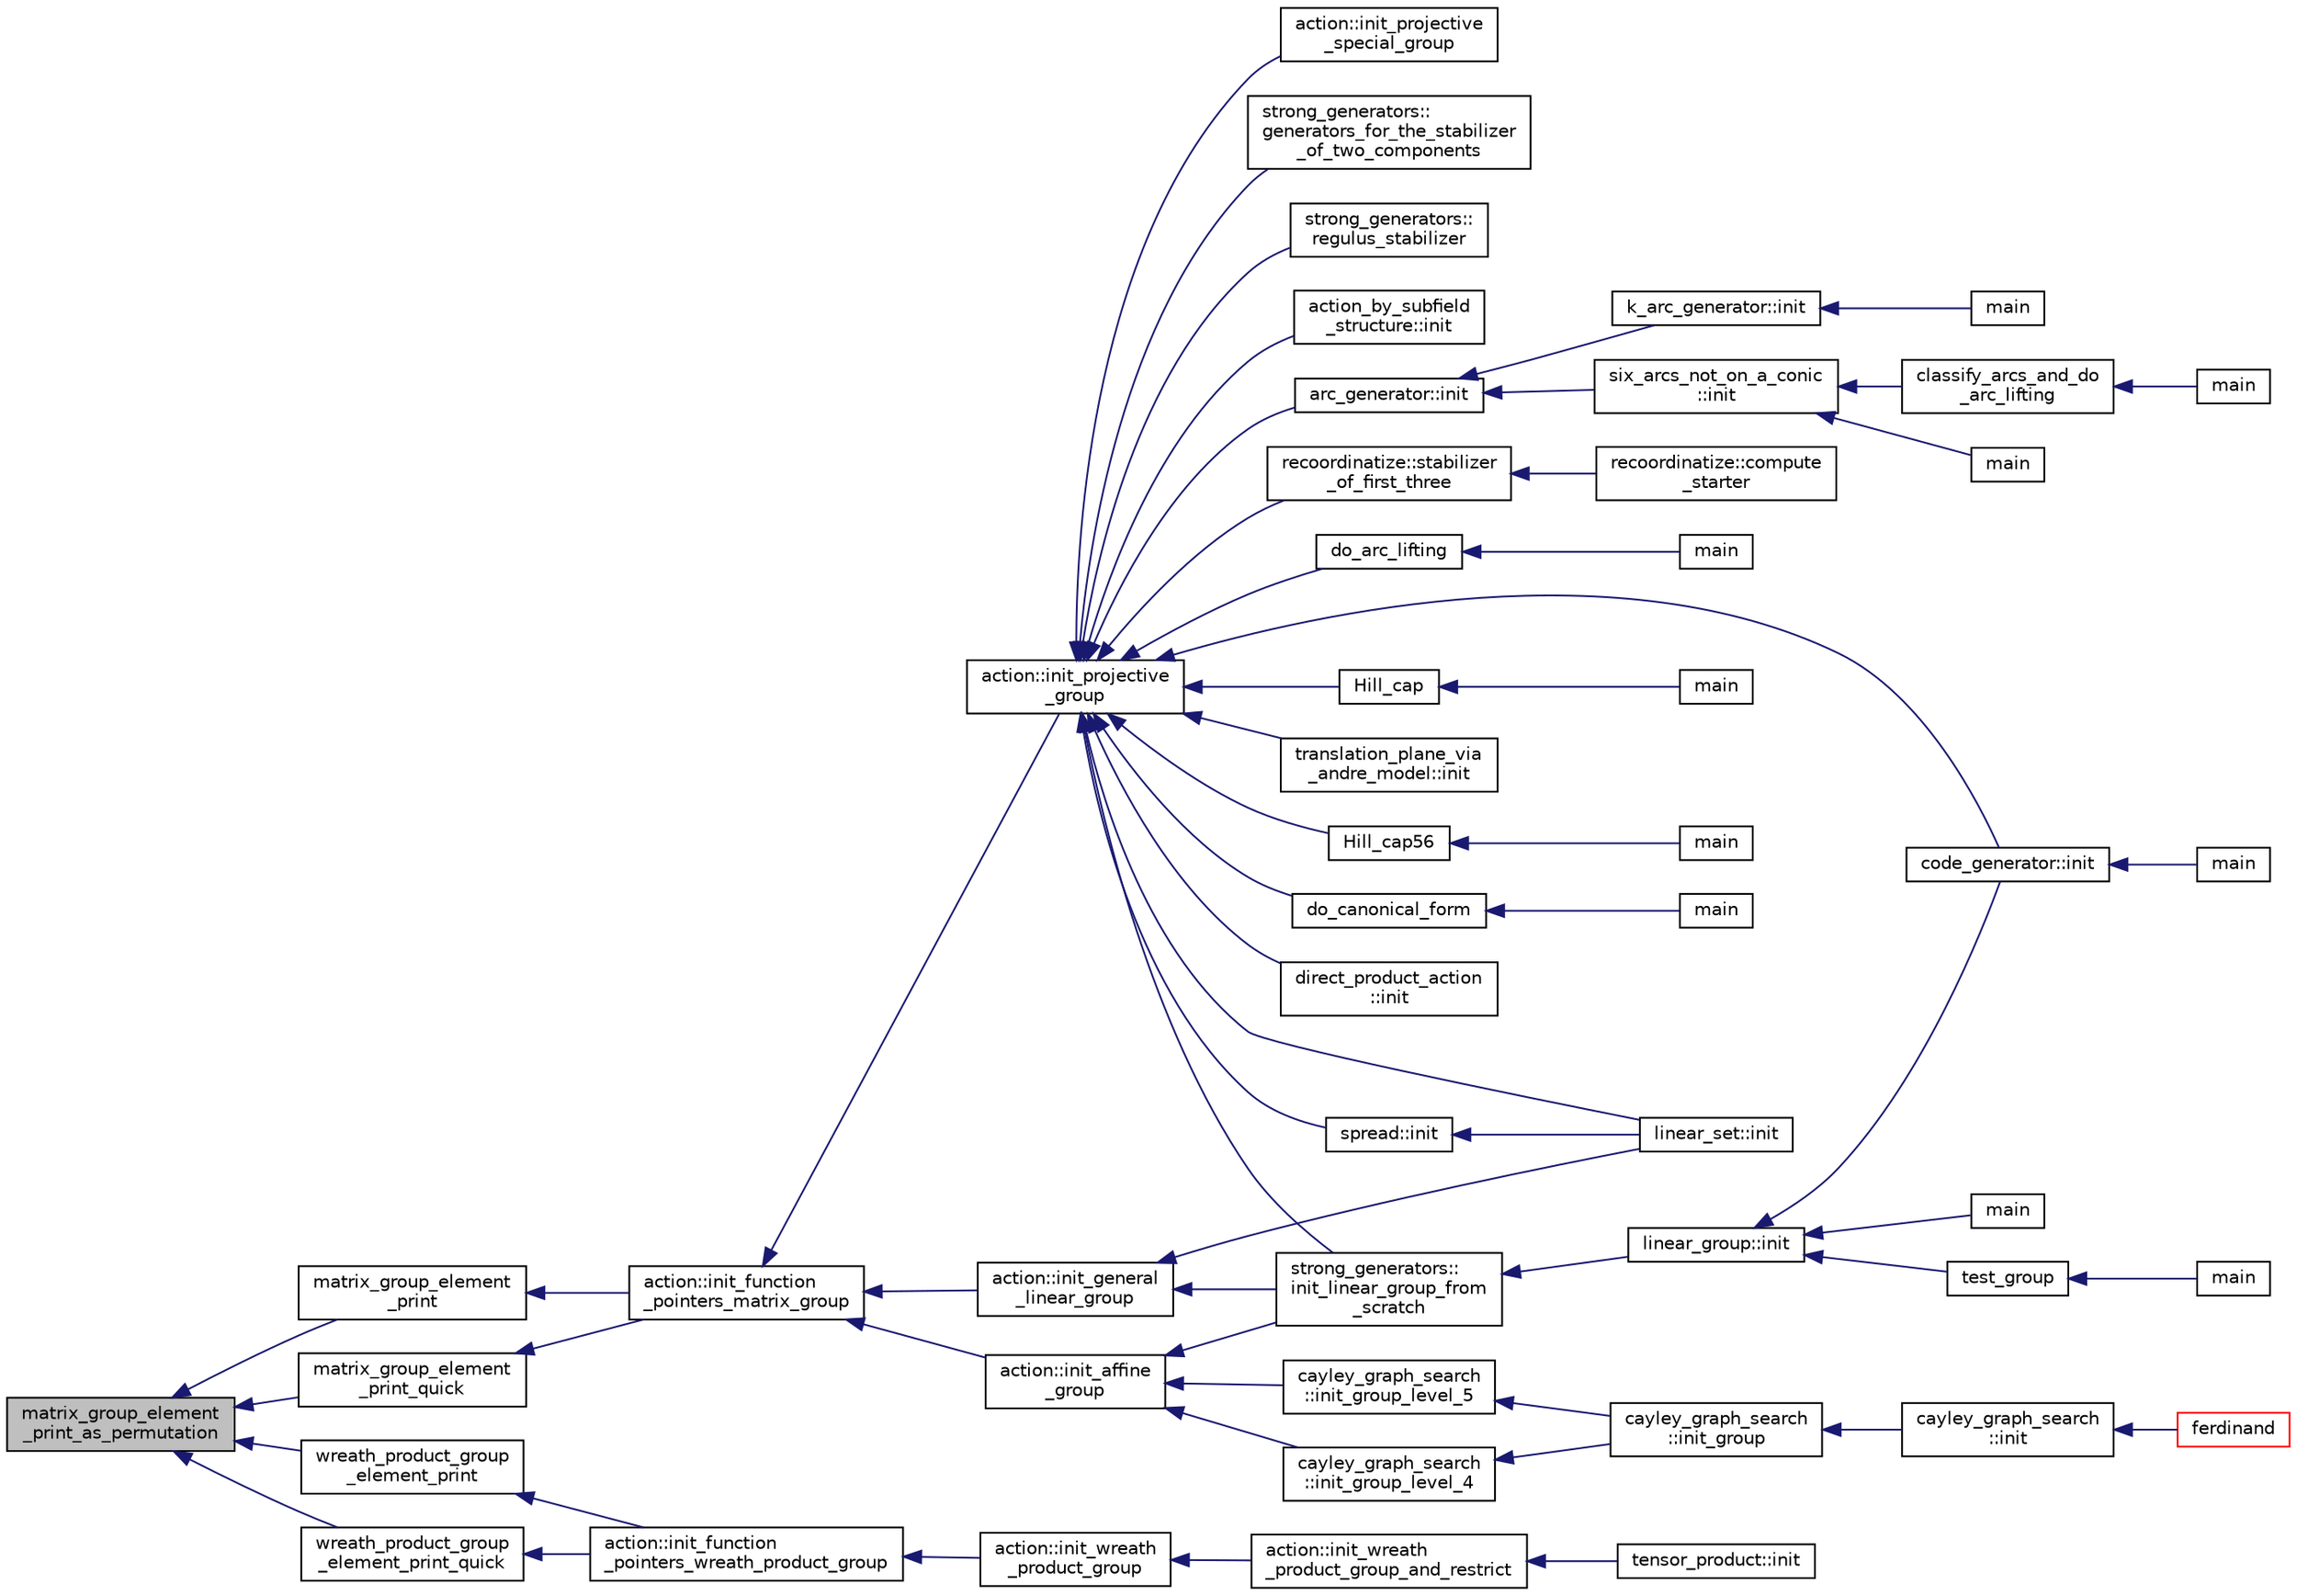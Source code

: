 digraph "matrix_group_element_print_as_permutation"
{
  edge [fontname="Helvetica",fontsize="10",labelfontname="Helvetica",labelfontsize="10"];
  node [fontname="Helvetica",fontsize="10",shape=record];
  rankdir="LR";
  Node658 [label="matrix_group_element\l_print_as_permutation",height=0.2,width=0.4,color="black", fillcolor="grey75", style="filled", fontcolor="black"];
  Node658 -> Node659 [dir="back",color="midnightblue",fontsize="10",style="solid",fontname="Helvetica"];
  Node659 [label="matrix_group_element\l_print",height=0.2,width=0.4,color="black", fillcolor="white", style="filled",URL="$da/d0a/interface__matrix__group_8_c.html#a713a62ca79f61e584fa43b4498247cc6"];
  Node659 -> Node660 [dir="back",color="midnightblue",fontsize="10",style="solid",fontname="Helvetica"];
  Node660 [label="action::init_function\l_pointers_matrix_group",height=0.2,width=0.4,color="black", fillcolor="white", style="filled",URL="$d2/d86/classaction.html#a48cbc0106c21fdcb5ec74a9cf8f4e1d8"];
  Node660 -> Node661 [dir="back",color="midnightblue",fontsize="10",style="solid",fontname="Helvetica"];
  Node661 [label="action::init_projective\l_group",height=0.2,width=0.4,color="black", fillcolor="white", style="filled",URL="$d2/d86/classaction.html#ad943cb9d3828331bf5634c6dbfc31afd"];
  Node661 -> Node662 [dir="back",color="midnightblue",fontsize="10",style="solid",fontname="Helvetica"];
  Node662 [label="do_arc_lifting",height=0.2,width=0.4,color="black", fillcolor="white", style="filled",URL="$d5/d9e/arcs__orderly_8_c.html#a7367bc544c290322bdbd4545388a27a8"];
  Node662 -> Node663 [dir="back",color="midnightblue",fontsize="10",style="solid",fontname="Helvetica"];
  Node663 [label="main",height=0.2,width=0.4,color="black", fillcolor="white", style="filled",URL="$d5/d9e/arcs__orderly_8_c.html#a3c04138a5bfe5d72780bb7e82a18e627"];
  Node661 -> Node664 [dir="back",color="midnightblue",fontsize="10",style="solid",fontname="Helvetica"];
  Node664 [label="code_generator::init",height=0.2,width=0.4,color="black", fillcolor="white", style="filled",URL="$db/d37/classcode__generator.html#acfaa1e8badf6f30255203f499b130af8"];
  Node664 -> Node665 [dir="back",color="midnightblue",fontsize="10",style="solid",fontname="Helvetica"];
  Node665 [label="main",height=0.2,width=0.4,color="black", fillcolor="white", style="filled",URL="$d4/d4f/codes_8_c.html#a217dbf8b442f20279ea00b898af96f52"];
  Node661 -> Node666 [dir="back",color="midnightblue",fontsize="10",style="solid",fontname="Helvetica"];
  Node666 [label="direct_product_action\l::init",height=0.2,width=0.4,color="black", fillcolor="white", style="filled",URL="$d3/d78/classdirect__product__action.html#aad40060e5821c011cccaa65a5c4df64f"];
  Node661 -> Node667 [dir="back",color="midnightblue",fontsize="10",style="solid",fontname="Helvetica"];
  Node667 [label="Hill_cap",height=0.2,width=0.4,color="black", fillcolor="white", style="filled",URL="$da/d28/hill_8_c.html#a7c2543fe497e681d4b492b16ea7f933e"];
  Node667 -> Node668 [dir="back",color="midnightblue",fontsize="10",style="solid",fontname="Helvetica"];
  Node668 [label="main",height=0.2,width=0.4,color="black", fillcolor="white", style="filled",URL="$da/d28/hill_8_c.html#a217dbf8b442f20279ea00b898af96f52"];
  Node661 -> Node669 [dir="back",color="midnightblue",fontsize="10",style="solid",fontname="Helvetica"];
  Node669 [label="linear_set::init",height=0.2,width=0.4,color="black", fillcolor="white", style="filled",URL="$dd/d86/classlinear__set.html#a7ab24e84423749047d5465cb15505475"];
  Node661 -> Node670 [dir="back",color="midnightblue",fontsize="10",style="solid",fontname="Helvetica"];
  Node670 [label="Hill_cap56",height=0.2,width=0.4,color="black", fillcolor="white", style="filled",URL="$df/d74/tl__geometry_8h.html#ad7fc0ff2bf8455ab25e170c6930047a6"];
  Node670 -> Node671 [dir="back",color="midnightblue",fontsize="10",style="solid",fontname="Helvetica"];
  Node671 [label="main",height=0.2,width=0.4,color="black", fillcolor="white", style="filled",URL="$d4/d6e/make__something_8_c.html#a217dbf8b442f20279ea00b898af96f52"];
  Node661 -> Node672 [dir="back",color="midnightblue",fontsize="10",style="solid",fontname="Helvetica"];
  Node672 [label="do_canonical_form",height=0.2,width=0.4,color="black", fillcolor="white", style="filled",URL="$dc/dd4/group__actions_8h.html#afb9f4a331a8a017ea3b8b7d9ed8dcc88"];
  Node672 -> Node673 [dir="back",color="midnightblue",fontsize="10",style="solid",fontname="Helvetica"];
  Node673 [label="main",height=0.2,width=0.4,color="black", fillcolor="white", style="filled",URL="$d0/d2f/process_8_c.html#a3c04138a5bfe5d72780bb7e82a18e627"];
  Node661 -> Node674 [dir="back",color="midnightblue",fontsize="10",style="solid",fontname="Helvetica"];
  Node674 [label="action::init_projective\l_special_group",height=0.2,width=0.4,color="black", fillcolor="white", style="filled",URL="$d2/d86/classaction.html#a4c69f0e07dff8ba8ac2415faf69d55a4"];
  Node661 -> Node675 [dir="back",color="midnightblue",fontsize="10",style="solid",fontname="Helvetica"];
  Node675 [label="strong_generators::\linit_linear_group_from\l_scratch",height=0.2,width=0.4,color="black", fillcolor="white", style="filled",URL="$dc/d09/classstrong__generators.html#ad47ecfb9c141b65ed6aca34231d5a0d2"];
  Node675 -> Node676 [dir="back",color="midnightblue",fontsize="10",style="solid",fontname="Helvetica"];
  Node676 [label="linear_group::init",height=0.2,width=0.4,color="black", fillcolor="white", style="filled",URL="$df/d5a/classlinear__group.html#a8119aa9b882192ab422b12614b259f28"];
  Node676 -> Node664 [dir="back",color="midnightblue",fontsize="10",style="solid",fontname="Helvetica"];
  Node676 -> Node677 [dir="back",color="midnightblue",fontsize="10",style="solid",fontname="Helvetica"];
  Node677 [label="test_group",height=0.2,width=0.4,color="black", fillcolor="white", style="filled",URL="$d8/d03/analyze__q__designs_8_c.html#ad03444358d0b46e7aa4d88a806b44925"];
  Node677 -> Node678 [dir="back",color="midnightblue",fontsize="10",style="solid",fontname="Helvetica"];
  Node678 [label="main",height=0.2,width=0.4,color="black", fillcolor="white", style="filled",URL="$d8/d03/analyze__q__designs_8_c.html#a217dbf8b442f20279ea00b898af96f52"];
  Node676 -> Node679 [dir="back",color="midnightblue",fontsize="10",style="solid",fontname="Helvetica"];
  Node679 [label="main",height=0.2,width=0.4,color="black", fillcolor="white", style="filled",URL="$da/dd5/subspace__orbits__main_8_c.html#a217dbf8b442f20279ea00b898af96f52"];
  Node661 -> Node680 [dir="back",color="midnightblue",fontsize="10",style="solid",fontname="Helvetica"];
  Node680 [label="strong_generators::\lgenerators_for_the_stabilizer\l_of_two_components",height=0.2,width=0.4,color="black", fillcolor="white", style="filled",URL="$dc/d09/classstrong__generators.html#acd9ddc5b768e4cf3f2398383d5a8f3b2"];
  Node661 -> Node681 [dir="back",color="midnightblue",fontsize="10",style="solid",fontname="Helvetica"];
  Node681 [label="strong_generators::\lregulus_stabilizer",height=0.2,width=0.4,color="black", fillcolor="white", style="filled",URL="$dc/d09/classstrong__generators.html#a32e999d14b4168695f2e775ddf2ed7e7"];
  Node661 -> Node682 [dir="back",color="midnightblue",fontsize="10",style="solid",fontname="Helvetica"];
  Node682 [label="action_by_subfield\l_structure::init",height=0.2,width=0.4,color="black", fillcolor="white", style="filled",URL="$dd/d67/classaction__by__subfield__structure.html#a565b45607d3ebc3eaa0e910a6ce6a661"];
  Node661 -> Node683 [dir="back",color="midnightblue",fontsize="10",style="solid",fontname="Helvetica"];
  Node683 [label="arc_generator::init",height=0.2,width=0.4,color="black", fillcolor="white", style="filled",URL="$d4/d21/classarc__generator.html#ae614e18e9c641d67069fa27d48245cde"];
  Node683 -> Node684 [dir="back",color="midnightblue",fontsize="10",style="solid",fontname="Helvetica"];
  Node684 [label="k_arc_generator::init",height=0.2,width=0.4,color="black", fillcolor="white", style="filled",URL="$d6/dd8/classk__arc__generator.html#a6036d9f52ede9f8ca681505626b5361d"];
  Node684 -> Node685 [dir="back",color="midnightblue",fontsize="10",style="solid",fontname="Helvetica"];
  Node685 [label="main",height=0.2,width=0.4,color="black", fillcolor="white", style="filled",URL="$d6/d01/k__arc__generator__main_8_c.html#a217dbf8b442f20279ea00b898af96f52"];
  Node683 -> Node686 [dir="back",color="midnightblue",fontsize="10",style="solid",fontname="Helvetica"];
  Node686 [label="six_arcs_not_on_a_conic\l::init",height=0.2,width=0.4,color="black", fillcolor="white", style="filled",URL="$d8/de6/classsix__arcs__not__on__a__conic.html#a7a4d5cf8a098488729934cfa8a70944a"];
  Node686 -> Node687 [dir="back",color="midnightblue",fontsize="10",style="solid",fontname="Helvetica"];
  Node687 [label="classify_arcs_and_do\l_arc_lifting",height=0.2,width=0.4,color="black", fillcolor="white", style="filled",URL="$d6/dc3/arc__lifting__main_8_c.html#afdd7be16f16b8c71e9a72fe5f6a0b59c"];
  Node687 -> Node688 [dir="back",color="midnightblue",fontsize="10",style="solid",fontname="Helvetica"];
  Node688 [label="main",height=0.2,width=0.4,color="black", fillcolor="white", style="filled",URL="$d6/dc3/arc__lifting__main_8_c.html#a217dbf8b442f20279ea00b898af96f52"];
  Node686 -> Node689 [dir="back",color="midnightblue",fontsize="10",style="solid",fontname="Helvetica"];
  Node689 [label="main",height=0.2,width=0.4,color="black", fillcolor="white", style="filled",URL="$d2/dfa/create__surface__main_8_c.html#a217dbf8b442f20279ea00b898af96f52"];
  Node661 -> Node690 [dir="back",color="midnightblue",fontsize="10",style="solid",fontname="Helvetica"];
  Node690 [label="recoordinatize::stabilizer\l_of_first_three",height=0.2,width=0.4,color="black", fillcolor="white", style="filled",URL="$d3/d3c/classrecoordinatize.html#ae8a24e776a57f0ac4923f6ed1d1db6e6"];
  Node690 -> Node691 [dir="back",color="midnightblue",fontsize="10",style="solid",fontname="Helvetica"];
  Node691 [label="recoordinatize::compute\l_starter",height=0.2,width=0.4,color="black", fillcolor="white", style="filled",URL="$d3/d3c/classrecoordinatize.html#a274b399821488e5f6fb1adfbc8f8ebac"];
  Node661 -> Node692 [dir="back",color="midnightblue",fontsize="10",style="solid",fontname="Helvetica"];
  Node692 [label="spread::init",height=0.2,width=0.4,color="black", fillcolor="white", style="filled",URL="$da/dc1/classspread.html#aa2493aebcdd72c4472213711dfcc2ab6"];
  Node692 -> Node669 [dir="back",color="midnightblue",fontsize="10",style="solid",fontname="Helvetica"];
  Node661 -> Node693 [dir="back",color="midnightblue",fontsize="10",style="solid",fontname="Helvetica"];
  Node693 [label="translation_plane_via\l_andre_model::init",height=0.2,width=0.4,color="black", fillcolor="white", style="filled",URL="$d1/dcc/classtranslation__plane__via__andre__model.html#adb424599de168ade331979a9218ee07b"];
  Node660 -> Node694 [dir="back",color="midnightblue",fontsize="10",style="solid",fontname="Helvetica"];
  Node694 [label="action::init_affine\l_group",height=0.2,width=0.4,color="black", fillcolor="white", style="filled",URL="$d2/d86/classaction.html#a32c0c683b3071fef19d28ca4880b568a"];
  Node694 -> Node695 [dir="back",color="midnightblue",fontsize="10",style="solid",fontname="Helvetica"];
  Node695 [label="cayley_graph_search\l::init_group_level_4",height=0.2,width=0.4,color="black", fillcolor="white", style="filled",URL="$de/dae/classcayley__graph__search.html#a6593f90cd91bea8c23fe71acca05655e"];
  Node695 -> Node696 [dir="back",color="midnightblue",fontsize="10",style="solid",fontname="Helvetica"];
  Node696 [label="cayley_graph_search\l::init_group",height=0.2,width=0.4,color="black", fillcolor="white", style="filled",URL="$de/dae/classcayley__graph__search.html#adbce2e517a8ed979f53e8aeb043cf4ca"];
  Node696 -> Node697 [dir="back",color="midnightblue",fontsize="10",style="solid",fontname="Helvetica"];
  Node697 [label="cayley_graph_search\l::init",height=0.2,width=0.4,color="black", fillcolor="white", style="filled",URL="$de/dae/classcayley__graph__search.html#add9c6434abeaebac4a07bc03cb21672d"];
  Node697 -> Node698 [dir="back",color="midnightblue",fontsize="10",style="solid",fontname="Helvetica"];
  Node698 [label="ferdinand",height=0.2,width=0.4,color="red", fillcolor="white", style="filled",URL="$da/df3/ferdinand_8_c.html#a322b57727d23cf5a0932f11c30ea18d9"];
  Node694 -> Node700 [dir="back",color="midnightblue",fontsize="10",style="solid",fontname="Helvetica"];
  Node700 [label="cayley_graph_search\l::init_group_level_5",height=0.2,width=0.4,color="black", fillcolor="white", style="filled",URL="$de/dae/classcayley__graph__search.html#ab4427f6ab65833dae31a18f44a5d6d7a"];
  Node700 -> Node696 [dir="back",color="midnightblue",fontsize="10",style="solid",fontname="Helvetica"];
  Node694 -> Node675 [dir="back",color="midnightblue",fontsize="10",style="solid",fontname="Helvetica"];
  Node660 -> Node701 [dir="back",color="midnightblue",fontsize="10",style="solid",fontname="Helvetica"];
  Node701 [label="action::init_general\l_linear_group",height=0.2,width=0.4,color="black", fillcolor="white", style="filled",URL="$d2/d86/classaction.html#a1ff1bf53f9073bfc76ff073e7af6f396"];
  Node701 -> Node669 [dir="back",color="midnightblue",fontsize="10",style="solid",fontname="Helvetica"];
  Node701 -> Node675 [dir="back",color="midnightblue",fontsize="10",style="solid",fontname="Helvetica"];
  Node658 -> Node702 [dir="back",color="midnightblue",fontsize="10",style="solid",fontname="Helvetica"];
  Node702 [label="matrix_group_element\l_print_quick",height=0.2,width=0.4,color="black", fillcolor="white", style="filled",URL="$da/d0a/interface__matrix__group_8_c.html#a856195b883877c6170997dc4b3b321e0"];
  Node702 -> Node660 [dir="back",color="midnightblue",fontsize="10",style="solid",fontname="Helvetica"];
  Node658 -> Node703 [dir="back",color="midnightblue",fontsize="10",style="solid",fontname="Helvetica"];
  Node703 [label="wreath_product_group\l_element_print",height=0.2,width=0.4,color="black", fillcolor="white", style="filled",URL="$da/d12/interface__wreath__product_8_c.html#a17b20cc18b13f32e90f4cc5fb64daf44"];
  Node703 -> Node704 [dir="back",color="midnightblue",fontsize="10",style="solid",fontname="Helvetica"];
  Node704 [label="action::init_function\l_pointers_wreath_product_group",height=0.2,width=0.4,color="black", fillcolor="white", style="filled",URL="$d2/d86/classaction.html#a149d3bdc89556d74a4a20597f0cccdc0"];
  Node704 -> Node705 [dir="back",color="midnightblue",fontsize="10",style="solid",fontname="Helvetica"];
  Node705 [label="action::init_wreath\l_product_group",height=0.2,width=0.4,color="black", fillcolor="white", style="filled",URL="$d2/d86/classaction.html#a29d8425b266eff98677406f084ee3f86"];
  Node705 -> Node706 [dir="back",color="midnightblue",fontsize="10",style="solid",fontname="Helvetica"];
  Node706 [label="action::init_wreath\l_product_group_and_restrict",height=0.2,width=0.4,color="black", fillcolor="white", style="filled",URL="$d2/d86/classaction.html#a5ea78557093c987967e7b8162fabbf72"];
  Node706 -> Node707 [dir="back",color="midnightblue",fontsize="10",style="solid",fontname="Helvetica"];
  Node707 [label="tensor_product::init",height=0.2,width=0.4,color="black", fillcolor="white", style="filled",URL="$dd/d3e/classtensor__product.html#a2a8ac905e80dd9bb7339c9506c3521d3"];
  Node658 -> Node708 [dir="back",color="midnightblue",fontsize="10",style="solid",fontname="Helvetica"];
  Node708 [label="wreath_product_group\l_element_print_quick",height=0.2,width=0.4,color="black", fillcolor="white", style="filled",URL="$da/d12/interface__wreath__product_8_c.html#ac15fe3f2b3cf296ca8fbdfe3c971b63b"];
  Node708 -> Node704 [dir="back",color="midnightblue",fontsize="10",style="solid",fontname="Helvetica"];
}
